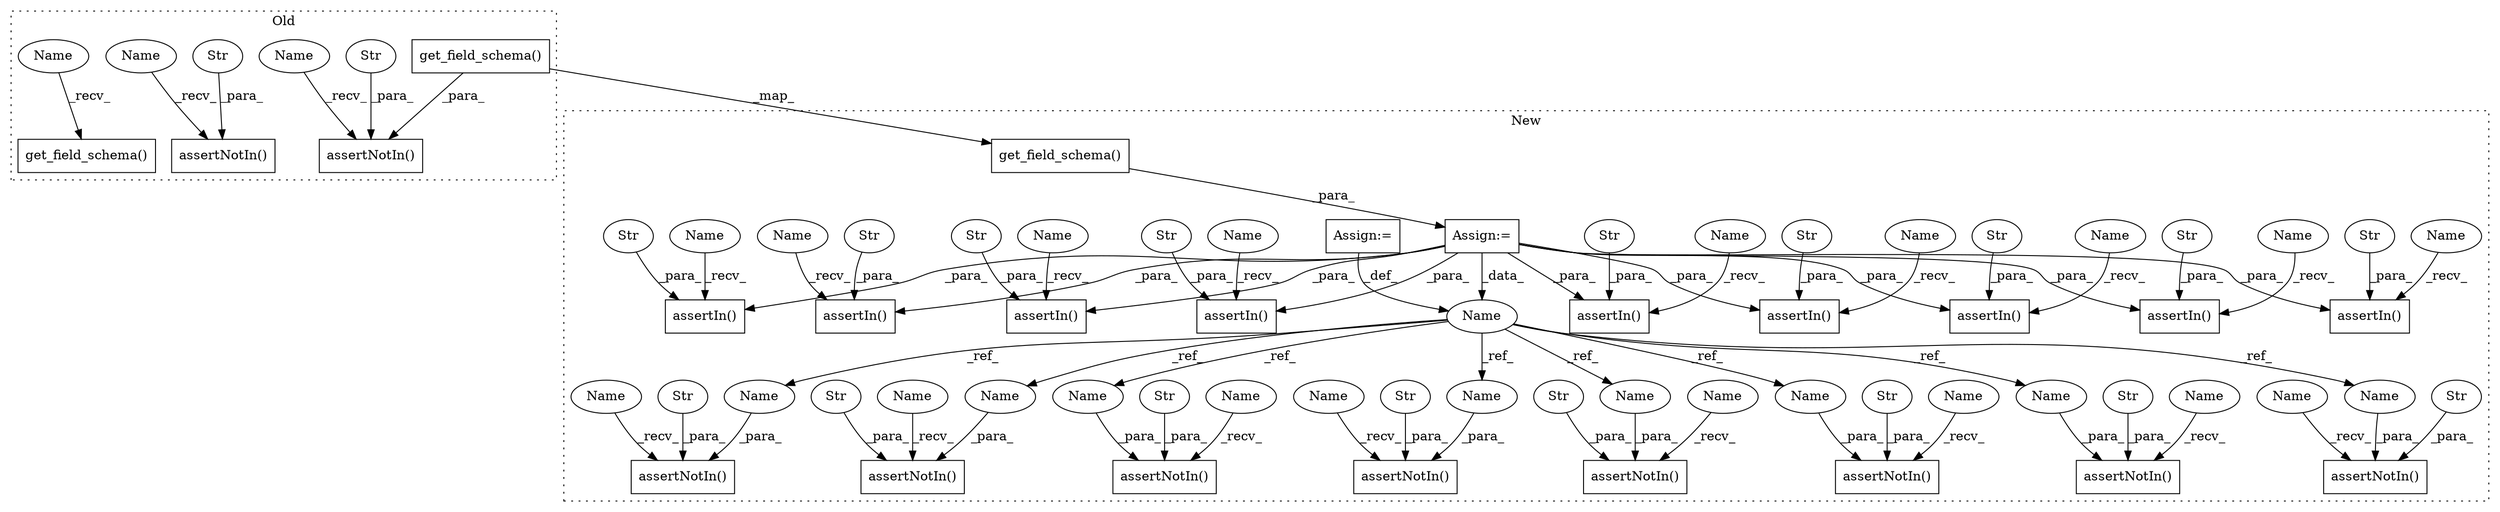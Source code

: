 digraph G {
subgraph cluster0 {
1 [label="get_field_schema()" a="75" s="51688" l="26" shape="box"];
25 [label="get_field_schema()" a="75" s="51420" l="26" shape="box"];
27 [label="assertNotIn()" a="75" s="51392,51446" l="17,1" shape="box"];
28 [label="assertNotIn()" a="75" s="51526,51580" l="17,1" shape="box"];
29 [label="Str" a="66" s="51543" l="9" shape="ellipse"];
30 [label="Str" a="66" s="51409" l="9" shape="ellipse"];
45 [label="Name" a="87" s="51392" l="4" shape="ellipse"];
46 [label="Name" a="87" s="51526" l="4" shape="ellipse"];
72 [label="Name" a="87" s="51688" l="7" shape="ellipse"];
label = "Old";
style="dotted";
}
subgraph cluster1 {
2 [label="assertIn()" a="75" s="51062,51093" l="14,1" shape="box"];
3 [label="assertNotIn()" a="75" s="55484,55542" l="17,1" shape="box"];
4 [label="assertIn()" a="75" s="51144,51175" l="14,1" shape="box"];
5 [label="Name" a="87" s="54960" l="6" shape="ellipse"];
6 [label="assertNotIn()" a="75" s="55216,55274" l="17,1" shape="box"];
7 [label="assertIn()" a="75" s="50920,50951" l="14,1" shape="box"];
8 [label="Str" a="66" s="55233" l="33" shape="ellipse"];
9 [label="assertIn()" a="75" s="51103,51134" l="14,1" shape="box"];
10 [label="Str" a="66" s="55501" l="33" shape="ellipse"];
11 [label="assertIn()" a="75" s="51439,51493" l="14,1" shape="box"];
12 [label="Str" a="66" s="51117" l="9" shape="ellipse"];
13 [label="assertIn()" a="75" s="51247,51302" l="14,1" shape="box"];
14 [label="Str" a="66" s="51261" l="33" shape="ellipse"];
15 [label="assertIn()" a="75" s="50961,50992" l="14,1" shape="box"];
16 [label="Str" a="66" s="51158" l="9" shape="ellipse"];
17 [label="assertIn()" a="75" s="50879,50910" l="14,1" shape="box"];
18 [label="Str" a="66" s="50975" l="9" shape="ellipse"];
19 [label="assertIn()" a="75" s="51185,51237" l="14,1" shape="box"];
20 [label="Str" a="66" s="51076" l="9" shape="ellipse"];
21 [label="Str" a="66" s="50934" l="9" shape="ellipse"];
22 [label="Str" a="66" s="50893" l="9" shape="ellipse"];
23 [label="Str" a="66" s="51453" l="32" shape="ellipse"];
24 [label="Str" a="66" s="51199" l="30" shape="ellipse"];
26 [label="get_field_schema()" a="75" s="50835" l="35" shape="box"];
31 [label="assertNotIn()" a="75" s="55353,55407" l="17,1" shape="box"];
32 [label="Str" a="66" s="55370" l="29" shape="ellipse"];
33 [label="assertNotIn()" a="75" s="55063,55097" l="17,1" shape="box"];
34 [label="Str" a="66" s="55080" l="9" shape="ellipse"];
35 [label="assertNotIn()" a="75" s="55107,55141" l="17,1" shape="box"];
36 [label="Str" a="66" s="55124" l="9" shape="ellipse"];
37 [label="assertNotIn()" a="75" s="55417,55474" l="17,1" shape="box"];
38 [label="Str" a="66" s="55434" l="32" shape="ellipse"];
39 [label="assertNotIn()" a="75" s="55284,55343" l="17,1" shape="box"];
40 [label="Str" a="66" s="55301" l="34" shape="ellipse"];
41 [label="assertNotIn()" a="75" s="55151,55206" l="17,1" shape="box"];
42 [label="Str" a="66" s="55168" l="30" shape="ellipse"];
43 [label="Assign:=" a="68" s="54966" l="3" shape="box"];
44 [label="Assign:=" a="68" s="50832" l="3" shape="box"];
47 [label="Name" a="87" s="55200" l="6" shape="ellipse"];
48 [label="Name" a="87" s="55268" l="6" shape="ellipse"];
49 [label="Name" a="87" s="55468" l="6" shape="ellipse"];
50 [label="Name" a="87" s="55536" l="6" shape="ellipse"];
51 [label="Name" a="87" s="55337" l="6" shape="ellipse"];
52 [label="Name" a="87" s="55091" l="6" shape="ellipse"];
53 [label="Name" a="87" s="55401" l="6" shape="ellipse"];
54 [label="Name" a="87" s="55135" l="6" shape="ellipse"];
55 [label="Name" a="87" s="55151" l="4" shape="ellipse"];
56 [label="Name" a="87" s="50879" l="4" shape="ellipse"];
57 [label="Name" a="87" s="50920" l="4" shape="ellipse"];
58 [label="Name" a="87" s="55216" l="4" shape="ellipse"];
59 [label="Name" a="87" s="51247" l="4" shape="ellipse"];
60 [label="Name" a="87" s="55417" l="4" shape="ellipse"];
61 [label="Name" a="87" s="51144" l="4" shape="ellipse"];
62 [label="Name" a="87" s="51103" l="4" shape="ellipse"];
63 [label="Name" a="87" s="55107" l="4" shape="ellipse"];
64 [label="Name" a="87" s="55284" l="4" shape="ellipse"];
65 [label="Name" a="87" s="51185" l="4" shape="ellipse"];
66 [label="Name" a="87" s="55484" l="4" shape="ellipse"];
67 [label="Name" a="87" s="50961" l="4" shape="ellipse"];
68 [label="Name" a="87" s="55063" l="4" shape="ellipse"];
69 [label="Name" a="87" s="51062" l="4" shape="ellipse"];
70 [label="Name" a="87" s="51439" l="4" shape="ellipse"];
71 [label="Name" a="87" s="55353" l="4" shape="ellipse"];
label = "New";
style="dotted";
}
5 -> 52 [label="_ref_"];
5 -> 54 [label="_ref_"];
5 -> 50 [label="_ref_"];
5 -> 51 [label="_ref_"];
5 -> 49 [label="_ref_"];
5 -> 48 [label="_ref_"];
5 -> 53 [label="_ref_"];
5 -> 47 [label="_ref_"];
8 -> 6 [label="_para_"];
10 -> 3 [label="_para_"];
12 -> 9 [label="_para_"];
14 -> 13 [label="_para_"];
16 -> 4 [label="_para_"];
18 -> 15 [label="_para_"];
20 -> 2 [label="_para_"];
21 -> 7 [label="_para_"];
22 -> 17 [label="_para_"];
23 -> 11 [label="_para_"];
24 -> 19 [label="_para_"];
25 -> 27 [label="_para_"];
25 -> 26 [label="_map_"];
26 -> 44 [label="_para_"];
29 -> 28 [label="_para_"];
30 -> 27 [label="_para_"];
32 -> 31 [label="_para_"];
34 -> 33 [label="_para_"];
36 -> 35 [label="_para_"];
38 -> 37 [label="_para_"];
40 -> 39 [label="_para_"];
42 -> 41 [label="_para_"];
43 -> 5 [label="_def_"];
44 -> 15 [label="_para_"];
44 -> 2 [label="_para_"];
44 -> 7 [label="_para_"];
44 -> 4 [label="_para_"];
44 -> 19 [label="_para_"];
44 -> 13 [label="_para_"];
44 -> 5 [label="_data_"];
44 -> 17 [label="_para_"];
44 -> 11 [label="_para_"];
44 -> 9 [label="_para_"];
45 -> 27 [label="_recv_"];
46 -> 28 [label="_recv_"];
47 -> 41 [label="_para_"];
48 -> 6 [label="_para_"];
49 -> 37 [label="_para_"];
50 -> 3 [label="_para_"];
51 -> 39 [label="_para_"];
52 -> 33 [label="_para_"];
53 -> 31 [label="_para_"];
54 -> 35 [label="_para_"];
55 -> 41 [label="_recv_"];
56 -> 17 [label="_recv_"];
57 -> 7 [label="_recv_"];
58 -> 6 [label="_recv_"];
59 -> 13 [label="_recv_"];
60 -> 37 [label="_recv_"];
61 -> 4 [label="_recv_"];
62 -> 9 [label="_recv_"];
63 -> 35 [label="_recv_"];
64 -> 39 [label="_recv_"];
65 -> 19 [label="_recv_"];
66 -> 3 [label="_recv_"];
67 -> 15 [label="_recv_"];
68 -> 33 [label="_recv_"];
69 -> 2 [label="_recv_"];
70 -> 11 [label="_recv_"];
71 -> 31 [label="_recv_"];
72 -> 1 [label="_recv_"];
}